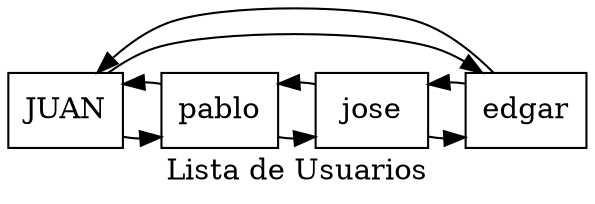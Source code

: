 




digraph G {
label="Lista de Usuarios";
node [shape=box];
//agregar nodos
UJUAN[label="JUAN"];
Upablo[label="pablo"];
Ujose[label="jose"];
Uedgar[label="edgar"];
//Enlazar imagenes
{rank=same;
UJUAN->Upablo->Ujose->Uedgar
Uedgar->Ujose->Upablo->UJUAN
UJUAN->Uedgar
Uedgar->UJUAN

}
}
